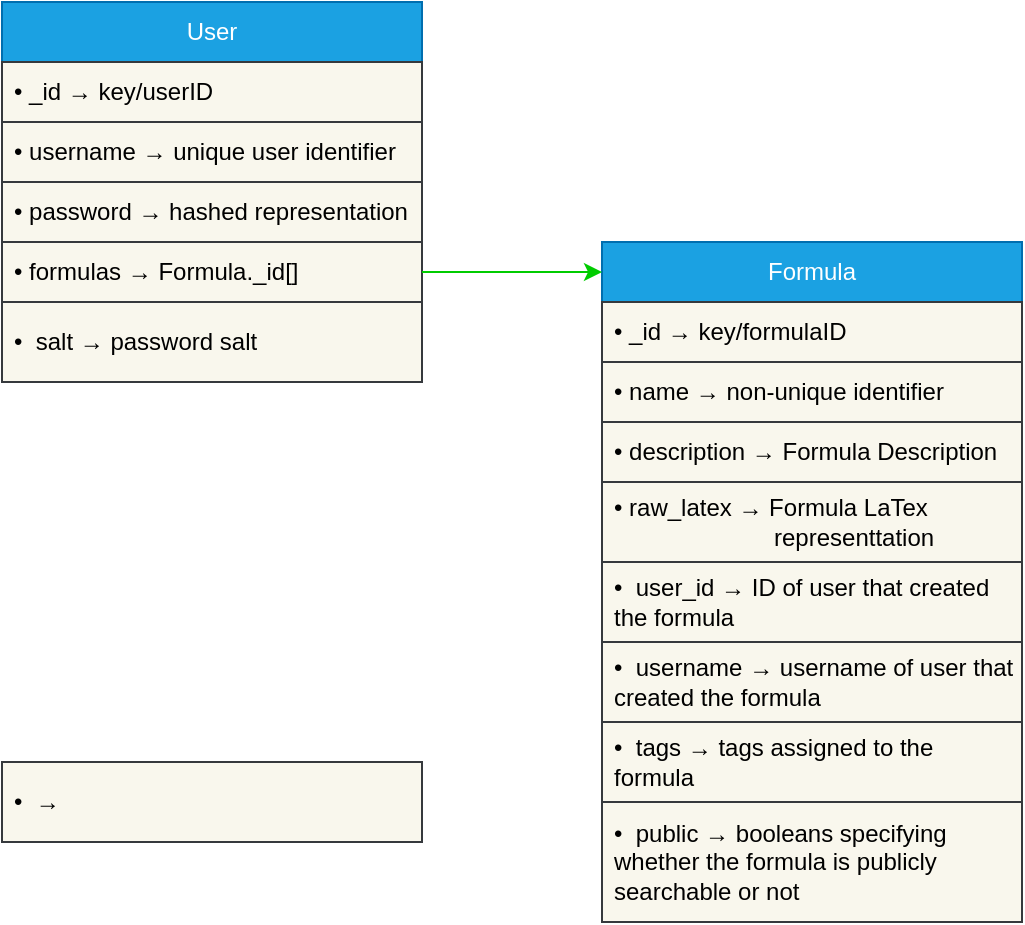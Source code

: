 <mxfile>
    <diagram id="fpuOzXFnwRmHjSmzuuGp" name="Page-1">
        <mxGraphModel dx="832" dy="587" grid="1" gridSize="10" guides="1" tooltips="1" connect="1" arrows="1" fold="1" page="1" pageScale="1" pageWidth="850" pageHeight="1100" math="0" shadow="0">
            <root>
                <mxCell id="0"/>
                <mxCell id="1" parent="0"/>
                <mxCell id="4" value="User" style="swimlane;fontStyle=0;childLayout=stackLayout;horizontal=1;startSize=30;horizontalStack=0;resizeParent=1;resizeParentMax=0;resizeLast=0;collapsible=1;marginBottom=0;whiteSpace=wrap;html=1;labelBackgroundColor=none;fontColor=#ffffff;fillColor=#1ba1e2;strokeColor=#006EAF;" parent="1" vertex="1">
                    <mxGeometry x="40" y="40" width="210" height="60" as="geometry"/>
                </mxCell>
                <mxCell id="5" value="• _id → key/userID" style="text;strokeColor=#36393d;fillColor=#f9f7ed;align=left;verticalAlign=middle;spacingLeft=4;spacingRight=4;overflow=hidden;points=[[0,0.5],[1,0.5]];portConstraint=eastwest;rotatable=0;whiteSpace=wrap;html=1;labelBackgroundColor=none;fontColor=#000000;" parent="4" vertex="1">
                    <mxGeometry y="30" width="210" height="30" as="geometry"/>
                </mxCell>
                <mxCell id="8" value="• username → unique user identifier" style="text;strokeColor=#36393d;fillColor=#f9f7ed;align=left;verticalAlign=middle;spacingLeft=4;spacingRight=4;overflow=hidden;points=[[0,0.5],[1,0.5]];portConstraint=eastwest;rotatable=0;whiteSpace=wrap;html=1;labelBackgroundColor=none;fontColor=#000000;" parent="1" vertex="1">
                    <mxGeometry x="40" y="100" width="210" height="30" as="geometry"/>
                </mxCell>
                <mxCell id="9" value="• password → hashed representation" style="text;strokeColor=#36393d;fillColor=#f9f7ed;align=left;verticalAlign=middle;spacingLeft=4;spacingRight=4;overflow=hidden;points=[[0,0.5],[1,0.5]];portConstraint=eastwest;rotatable=0;whiteSpace=wrap;html=1;labelBackgroundColor=none;fontColor=#000000;" parent="1" vertex="1">
                    <mxGeometry x="40" y="130" width="210" height="30" as="geometry"/>
                </mxCell>
                <mxCell id="10" value="• formulas → Formula._id[]" style="text;strokeColor=#36393d;fillColor=#f9f7ed;align=left;verticalAlign=middle;spacingLeft=4;spacingRight=4;overflow=hidden;points=[[0,0.5],[1,0.5]];portConstraint=eastwest;rotatable=0;whiteSpace=wrap;html=1;labelBackgroundColor=none;fontColor=#000000;" parent="1" vertex="1">
                    <mxGeometry x="40" y="160" width="210" height="30" as="geometry"/>
                </mxCell>
                <mxCell id="11" value="Formula" style="swimlane;fontStyle=0;childLayout=stackLayout;horizontal=1;startSize=30;horizontalStack=0;resizeParent=1;resizeParentMax=0;resizeLast=0;collapsible=1;marginBottom=0;whiteSpace=wrap;html=1;labelBackgroundColor=none;fontColor=#ffffff;fillColor=#1ba1e2;strokeColor=#006EAF;" parent="1" vertex="1">
                    <mxGeometry x="340" y="160" width="210" height="60" as="geometry"/>
                </mxCell>
                <mxCell id="12" value="• _id → key/formulaID" style="text;strokeColor=#36393d;fillColor=#f9f7ed;align=left;verticalAlign=middle;spacingLeft=4;spacingRight=4;overflow=hidden;points=[[0,0.5],[1,0.5]];portConstraint=eastwest;rotatable=0;whiteSpace=wrap;html=1;labelBackgroundColor=none;fontColor=#000000;" parent="11" vertex="1">
                    <mxGeometry y="30" width="210" height="30" as="geometry"/>
                </mxCell>
                <mxCell id="13" value="• name → non-unique identifier" style="text;strokeColor=#36393d;fillColor=#f9f7ed;align=left;verticalAlign=middle;spacingLeft=4;spacingRight=4;overflow=hidden;points=[[0,0.5],[1,0.5]];portConstraint=eastwest;rotatable=0;whiteSpace=wrap;html=1;labelBackgroundColor=none;fontColor=#000000;" parent="1" vertex="1">
                    <mxGeometry x="340" y="220" width="210" height="30" as="geometry"/>
                </mxCell>
                <mxCell id="14" value="• description → Formula Description" style="text;strokeColor=#36393d;fillColor=#f9f7ed;align=left;verticalAlign=middle;spacingLeft=4;spacingRight=4;overflow=hidden;points=[[0,0.5],[1,0.5]];portConstraint=eastwest;rotatable=0;whiteSpace=wrap;html=1;labelBackgroundColor=none;fontColor=#000000;" parent="1" vertex="1">
                    <mxGeometry x="340" y="250" width="210" height="30" as="geometry"/>
                </mxCell>
                <mxCell id="15" value="• raw_latex → Formula LaTex &lt;span style=&quot;white-space: pre;&quot;&gt;&#9;&lt;/span&gt;&lt;span style=&quot;white-space: pre;&quot;&gt;&#9;&lt;span style=&quot;white-space: pre;&quot;&gt;&#9;&lt;/span&gt;&lt;/span&gt;representtation" style="text;strokeColor=#36393d;fillColor=#f9f7ed;align=left;verticalAlign=middle;spacingLeft=4;spacingRight=4;overflow=hidden;points=[[0,0.5],[1,0.5]];portConstraint=eastwest;rotatable=0;whiteSpace=wrap;html=1;labelBackgroundColor=none;fontColor=#000000;" parent="1" vertex="1">
                    <mxGeometry x="340" y="280" width="210" height="40" as="geometry"/>
                </mxCell>
                <mxCell id="16" value="" style="endArrow=classic;html=1;fontColor=#FFFF99;entryX=0;entryY=0.25;entryDx=0;entryDy=0;fillColor=#f9f7ed;strokeColor=#00CC00;labelBackgroundColor=#99FF99;" parent="1" source="10" target="11" edge="1">
                    <mxGeometry width="50" height="50" relative="1" as="geometry">
                        <mxPoint x="400" y="290" as="sourcePoint"/>
                        <mxPoint x="450" y="240" as="targetPoint"/>
                        <Array as="points"/>
                    </mxGeometry>
                </mxCell>
                <mxCell id="17" value="•&amp;nbsp; user_id → ID of user that created the formula" style="text;strokeColor=#36393d;fillColor=#f9f7ed;align=left;verticalAlign=middle;spacingLeft=4;spacingRight=4;overflow=hidden;points=[[0,0.5],[1,0.5]];portConstraint=eastwest;rotatable=0;whiteSpace=wrap;html=1;labelBackgroundColor=none;fontColor=#000000;" vertex="1" parent="1">
                    <mxGeometry x="340" y="320" width="210" height="40" as="geometry"/>
                </mxCell>
                <mxCell id="18" value="•&amp;nbsp; username → username of user that created the formula" style="text;strokeColor=#36393d;fillColor=#f9f7ed;align=left;verticalAlign=middle;spacingLeft=4;spacingRight=4;overflow=hidden;points=[[0,0.5],[1,0.5]];portConstraint=eastwest;rotatable=0;whiteSpace=wrap;html=1;labelBackgroundColor=none;fontColor=#000000;" vertex="1" parent="1">
                    <mxGeometry x="340" y="360" width="210" height="40" as="geometry"/>
                </mxCell>
                <mxCell id="19" value="•&amp;nbsp; public → booleans specifying whether the formula is publicly searchable or not" style="text;strokeColor=#36393d;fillColor=#f9f7ed;align=left;verticalAlign=middle;spacingLeft=4;spacingRight=4;overflow=hidden;points=[[0,0.5],[1,0.5]];portConstraint=eastwest;rotatable=0;whiteSpace=wrap;html=1;labelBackgroundColor=none;fontColor=#000000;" vertex="1" parent="1">
                    <mxGeometry x="340" y="440" width="210" height="60" as="geometry"/>
                </mxCell>
                <mxCell id="20" value="•&amp;nbsp; tags → tags assigned to the formula" style="text;strokeColor=#36393d;fillColor=#f9f7ed;align=left;verticalAlign=middle;spacingLeft=4;spacingRight=4;overflow=hidden;points=[[0,0.5],[1,0.5]];portConstraint=eastwest;rotatable=0;whiteSpace=wrap;html=1;labelBackgroundColor=none;fontColor=#000000;" vertex="1" parent="1">
                    <mxGeometry x="340" y="400" width="210" height="40" as="geometry"/>
                </mxCell>
                <mxCell id="21" value="•&amp;nbsp; →" style="text;strokeColor=#36393d;fillColor=#f9f7ed;align=left;verticalAlign=middle;spacingLeft=4;spacingRight=4;overflow=hidden;points=[[0,0.5],[1,0.5]];portConstraint=eastwest;rotatable=0;whiteSpace=wrap;html=1;labelBackgroundColor=none;fontColor=#000000;" vertex="1" parent="1">
                    <mxGeometry x="40" y="420" width="210" height="40" as="geometry"/>
                </mxCell>
                <mxCell id="22" value="•&amp;nbsp; salt → password salt" style="text;strokeColor=#36393d;fillColor=#f9f7ed;align=left;verticalAlign=middle;spacingLeft=4;spacingRight=4;overflow=hidden;points=[[0,0.5],[1,0.5]];portConstraint=eastwest;rotatable=0;whiteSpace=wrap;html=1;labelBackgroundColor=none;fontColor=#000000;" vertex="1" parent="1">
                    <mxGeometry x="40" y="190" width="210" height="40" as="geometry"/>
                </mxCell>
            </root>
        </mxGraphModel>
    </diagram>
</mxfile>